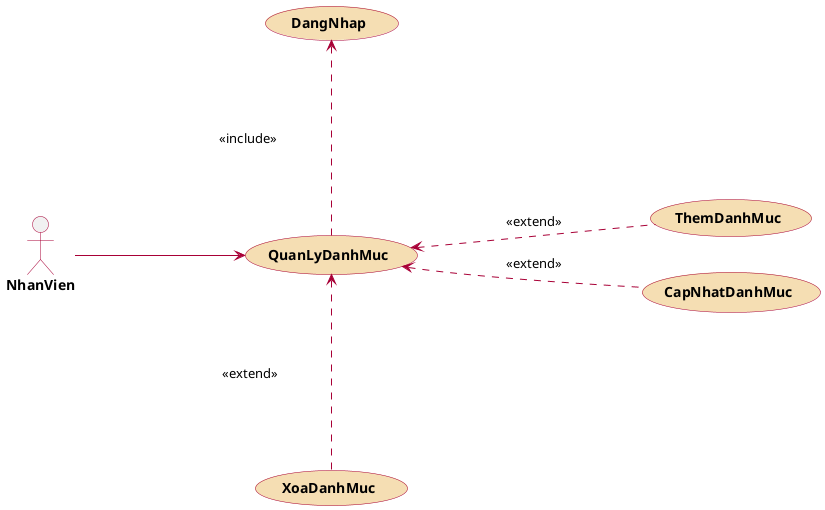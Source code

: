 @startuml

skinparam {
ActorBorderColor #A80036
ActorFontStyle bold
UsecaseFontStyle bold
}

left to right direction
actor NhanVien #line:A80036;
usecase QuanLyDanhMuc #Wheat;line:A80036;
usecase DangNhap #Wheat;line:A80036;
usecase ThemDanhMuc #Wheat;line:A80036;
usecase CapNhatDanhMuc #Wheat;line:A80036;
usecase XoaDanhMuc #Wheat;line:A80036;

NhanVien  --> QuanLyDanhMuc #line:A80036 : \t\t\t\t
QuanLyDanhMuc  .left.>  DangNhap #line:A80036 : \n\n\n\n <<include>> \n\n\n\n
QuanLyDanhMuc  <.down.  ThemDanhMuc #line:A80036 : \t\t <<extend>> \t\t
QuanLyDanhMuc  <.down.  CapNhatDanhMuc #line:A80036 : \t\t <<extend>> \t\t
QuanLyDanhMuc  <.right.  XoaDanhMuc #line:A80036 : \n\n\n\n  <<extend>> \n\n\n\n
@endum